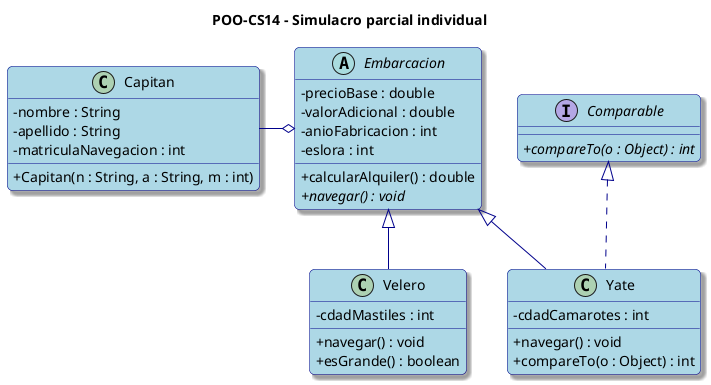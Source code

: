 @startuml
skinparam classAttributeIconSize 0
skinparam backgroundColor White
skinparam RoundCorner 10
skinparam Shadowing true

skinparam class {
    ArrowColor DarkBlue
    BackgroundColor LightBlue
    BorderColor DarkBlue
}

skinparam note {
    BackgroundColor LightYellow
    BorderColor DarkBlue
}

title POO-CS14 - Simulacro parcial individual

abstract Embarcacion {
    - precioBase : double
    - valorAdicional : double
    - anioFabricacion : int
    - eslora : int
    + calcularAlquiler() : double
    + {abstract} navegar() : void
}

class Velero extends Embarcacion {
    - cdadMastiles : int
    + navegar() : void
    + esGrande() : boolean
}

class Yate extends Embarcacion implements Comparable {
    - cdadCamarotes : int
    + navegar() : void
    + compareTo(o : Object) : int
}

class Capitan {
    - nombre : String
    - apellido : String
    - matriculaNavegacion : int
    + Capitan(n : String, a : String, m : int)
}

interface Comparable {
    + {abstract} compareTo(o : Object) : int
}

Embarcacion o-l Capitan

@enduml